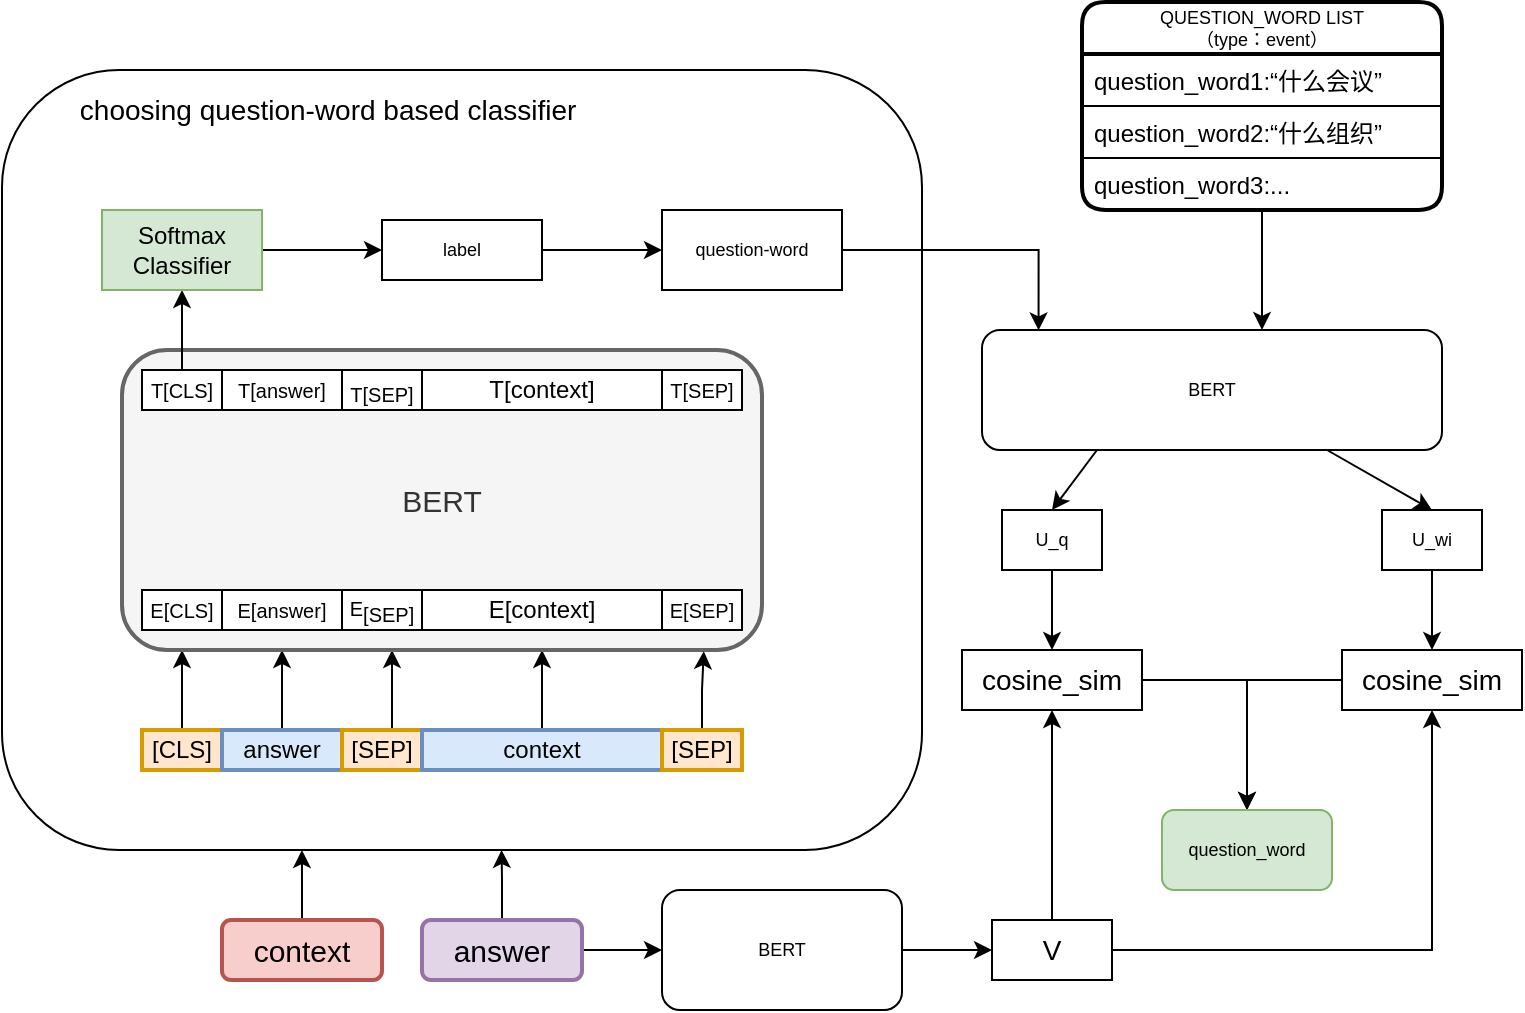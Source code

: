 <mxfile version="14.9.3" type="github">
  <diagram id="JeDrGCUuUXFOTuvssCg1" name="Page-1">
    <mxGraphModel dx="1116" dy="680" grid="1" gridSize="10" guides="1" tooltips="1" connect="1" arrows="1" fold="1" page="1" pageScale="1" pageWidth="827" pageHeight="1169" math="0" shadow="0">
      <root>
        <mxCell id="0" />
        <mxCell id="1" parent="0" />
        <mxCell id="9Ihufr4luqPIJCAnLPml-34" value="&#xa;&#xa;&lt;font style=&quot;color: rgb(0, 0, 0); font-family: helvetica; font-size: 10px; font-style: normal; font-weight: 400; letter-spacing: normal; text-align: center; text-indent: 0px; text-transform: none; word-spacing: 0px; background-color: rgb(248, 249, 250);&quot;&gt;E&lt;/font&gt;&lt;sub style=&quot;color: rgb(0, 0, 0); font-family: helvetica; font-style: normal; font-weight: 400; letter-spacing: normal; text-align: center; text-indent: 0px; text-transform: none; word-spacing: 0px; background-color: rgb(248, 249, 250);&quot;&gt;[ANS]&lt;/sub&gt;&#xa;&#xa;" style="rounded=1;whiteSpace=wrap;html=1;strokeColor=#000000;strokeWidth=1;fillColor=none;" vertex="1" parent="1">
          <mxGeometry x="50" y="130" width="460" height="390" as="geometry" />
        </mxCell>
        <mxCell id="9Ihufr4luqPIJCAnLPml-35" value="&lt;font style=&quot;font-size: 14px&quot;&gt;choosing question-word based classifier&amp;nbsp;&lt;/font&gt;" style="text;html=1;strokeColor=none;fillColor=none;align=center;verticalAlign=middle;whiteSpace=wrap;rounded=0;" vertex="1" parent="1">
          <mxGeometry x="80" y="140" width="270" height="20" as="geometry" />
        </mxCell>
        <mxCell id="9Ihufr4luqPIJCAnLPml-55" value="" style="edgeStyle=orthogonalEdgeStyle;rounded=0;orthogonalLoop=1;jettySize=auto;html=1;" edge="1" parent="1" source="9Ihufr4luqPIJCAnLPml-42" target="9Ihufr4luqPIJCAnLPml-48">
          <mxGeometry relative="1" as="geometry">
            <Array as="points">
              <mxPoint x="140" y="430" />
              <mxPoint x="140" y="430" />
            </Array>
          </mxGeometry>
        </mxCell>
        <mxCell id="9Ihufr4luqPIJCAnLPml-42" value="[CLS]" style="rounded=0;whiteSpace=wrap;html=1;strokeWidth=2;strokeColor=#d79b00;fillColor=#ffe6cc;" vertex="1" parent="1">
          <mxGeometry x="120" y="460" width="40" height="20" as="geometry" />
        </mxCell>
        <mxCell id="9Ihufr4luqPIJCAnLPml-52" value="" style="edgeStyle=orthogonalEdgeStyle;rounded=0;orthogonalLoop=1;jettySize=auto;html=1;" edge="1" parent="1" source="9Ihufr4luqPIJCAnLPml-44" target="9Ihufr4luqPIJCAnLPml-48">
          <mxGeometry relative="1" as="geometry">
            <Array as="points">
              <mxPoint x="190" y="440" />
              <mxPoint x="190" y="440" />
            </Array>
          </mxGeometry>
        </mxCell>
        <mxCell id="9Ihufr4luqPIJCAnLPml-44" value="answer" style="rounded=0;whiteSpace=wrap;html=1;strokeColor=#6c8ebf;strokeWidth=2;fillColor=#dae8fc;" vertex="1" parent="1">
          <mxGeometry x="160" y="460" width="60" height="20" as="geometry" />
        </mxCell>
        <mxCell id="9Ihufr4luqPIJCAnLPml-51" value="" style="edgeStyle=orthogonalEdgeStyle;rounded=0;orthogonalLoop=1;jettySize=auto;html=1;" edge="1" parent="1" source="9Ihufr4luqPIJCAnLPml-46" target="9Ihufr4luqPIJCAnLPml-48">
          <mxGeometry relative="1" as="geometry">
            <Array as="points">
              <mxPoint x="245" y="450" />
              <mxPoint x="245" y="450" />
            </Array>
          </mxGeometry>
        </mxCell>
        <mxCell id="9Ihufr4luqPIJCAnLPml-46" value="[SEP]" style="rounded=0;whiteSpace=wrap;html=1;strokeWidth=2;strokeColor=#d79b00;fillColor=#ffe6cc;" vertex="1" parent="1">
          <mxGeometry x="220" y="460" width="40" height="20" as="geometry" />
        </mxCell>
        <mxCell id="9Ihufr4luqPIJCAnLPml-53" value="" style="edgeStyle=orthogonalEdgeStyle;rounded=0;orthogonalLoop=1;jettySize=auto;html=1;" edge="1" parent="1" source="9Ihufr4luqPIJCAnLPml-47" target="9Ihufr4luqPIJCAnLPml-48">
          <mxGeometry relative="1" as="geometry">
            <Array as="points">
              <mxPoint x="335" y="420" />
              <mxPoint x="335" y="420" />
            </Array>
          </mxGeometry>
        </mxCell>
        <mxCell id="9Ihufr4luqPIJCAnLPml-47" value="context" style="rounded=0;whiteSpace=wrap;html=1;strokeColor=#6c8ebf;strokeWidth=2;fillColor=#dae8fc;" vertex="1" parent="1">
          <mxGeometry x="260" y="460" width="120" height="20" as="geometry" />
        </mxCell>
        <mxCell id="9Ihufr4luqPIJCAnLPml-48" value="&lt;font style=&quot;font-size: 15px&quot;&gt;BERT&lt;/font&gt;" style="rounded=1;whiteSpace=wrap;html=1;strokeColor=#666666;strokeWidth=2;fillColor=#f5f5f5;fontColor=#333333;" vertex="1" parent="1">
          <mxGeometry x="110" y="270" width="320" height="150" as="geometry" />
        </mxCell>
        <mxCell id="9Ihufr4luqPIJCAnLPml-56" value="&lt;span style=&quot;font-size: 10px&quot;&gt;E[CLS]&lt;/span&gt;" style="rounded=0;whiteSpace=wrap;html=1;strokeWidth=1;" vertex="1" parent="1">
          <mxGeometry x="120" y="390" width="40" height="20" as="geometry" />
        </mxCell>
        <mxCell id="9Ihufr4luqPIJCAnLPml-57" value="&lt;span style=&quot;font-size: 10px&quot;&gt;E[answer]&lt;/span&gt;" style="rounded=0;whiteSpace=wrap;html=1;strokeWidth=1;fontSize=9;" vertex="1" parent="1">
          <mxGeometry x="160" y="390" width="60" height="20" as="geometry" />
        </mxCell>
        <mxCell id="9Ihufr4luqPIJCAnLPml-60" value="&lt;font style=&quot;font-size: 10px&quot;&gt;&lt;font style=&quot;font-size: 10px&quot;&gt;E&lt;/font&gt;&lt;sub style=&quot;font-size: 10px&quot;&gt;[SEP]&lt;/sub&gt;&lt;/font&gt;" style="rounded=0;whiteSpace=wrap;html=1;strokeWidth=1;" vertex="1" parent="1">
          <mxGeometry x="220" y="390" width="40" height="20" as="geometry" />
        </mxCell>
        <mxCell id="9Ihufr4luqPIJCAnLPml-61" value="E[context]" style="rounded=0;whiteSpace=wrap;html=1;strokeWidth=1;" vertex="1" parent="1">
          <mxGeometry x="260" y="390" width="120" height="20" as="geometry" />
        </mxCell>
        <mxCell id="9Ihufr4luqPIJCAnLPml-68" value="" style="edgeStyle=orthogonalEdgeStyle;rounded=0;orthogonalLoop=1;jettySize=auto;html=1;fontSize=9;endSize=6;entryX=0.909;entryY=1.004;entryDx=0;entryDy=0;entryPerimeter=0;" edge="1" parent="1" source="9Ihufr4luqPIJCAnLPml-62" target="9Ihufr4luqPIJCAnLPml-48">
          <mxGeometry relative="1" as="geometry">
            <Array as="points" />
          </mxGeometry>
        </mxCell>
        <mxCell id="9Ihufr4luqPIJCAnLPml-62" value="[SEP]" style="rounded=0;whiteSpace=wrap;html=1;strokeWidth=2;strokeColor=#d79b00;fillColor=#ffe6cc;" vertex="1" parent="1">
          <mxGeometry x="380" y="460" width="40" height="20" as="geometry" />
        </mxCell>
        <mxCell id="9Ihufr4luqPIJCAnLPml-63" value="&lt;span style=&quot;font-size: 10px&quot;&gt;E[SEP]&lt;/span&gt;" style="rounded=0;whiteSpace=wrap;html=1;strokeWidth=1;" vertex="1" parent="1">
          <mxGeometry x="380" y="390" width="40" height="20" as="geometry" />
        </mxCell>
        <mxCell id="9Ihufr4luqPIJCAnLPml-76" value="" style="edgeStyle=orthogonalEdgeStyle;rounded=0;orthogonalLoop=1;jettySize=auto;html=1;fontSize=9;endSize=6;" edge="1" parent="1" source="9Ihufr4luqPIJCAnLPml-69" target="9Ihufr4luqPIJCAnLPml-75">
          <mxGeometry relative="1" as="geometry" />
        </mxCell>
        <mxCell id="9Ihufr4luqPIJCAnLPml-69" value="&lt;span style=&quot;font-size: 10px&quot;&gt;T[CLS]&lt;/span&gt;" style="rounded=0;whiteSpace=wrap;html=1;strokeWidth=1;" vertex="1" parent="1">
          <mxGeometry x="120" y="280" width="40" height="20" as="geometry" />
        </mxCell>
        <mxCell id="9Ihufr4luqPIJCAnLPml-70" value="&lt;span style=&quot;font-size: 10px&quot;&gt;T[answer]&lt;/span&gt;" style="rounded=0;whiteSpace=wrap;html=1;strokeWidth=1;fontSize=9;" vertex="1" parent="1">
          <mxGeometry x="160" y="280" width="60" height="20" as="geometry" />
        </mxCell>
        <mxCell id="9Ihufr4luqPIJCAnLPml-71" value="&lt;font style=&quot;font-size: 10px&quot;&gt;&lt;sub style=&quot;font-size: 10px&quot;&gt;T[SEP]&lt;/sub&gt;&lt;/font&gt;" style="rounded=0;whiteSpace=wrap;html=1;strokeWidth=1;" vertex="1" parent="1">
          <mxGeometry x="220" y="280" width="40" height="20" as="geometry" />
        </mxCell>
        <mxCell id="9Ihufr4luqPIJCAnLPml-72" value="T[context]" style="rounded=0;whiteSpace=wrap;html=1;strokeWidth=1;" vertex="1" parent="1">
          <mxGeometry x="260" y="280" width="120" height="20" as="geometry" />
        </mxCell>
        <mxCell id="9Ihufr4luqPIJCAnLPml-73" value="&lt;span style=&quot;font-size: 10px&quot;&gt;T[SEP]&lt;/span&gt;" style="rounded=0;whiteSpace=wrap;html=1;strokeWidth=1;" vertex="1" parent="1">
          <mxGeometry x="380" y="280" width="40" height="20" as="geometry" />
        </mxCell>
        <mxCell id="9Ihufr4luqPIJCAnLPml-80" value="" style="edgeStyle=orthogonalEdgeStyle;rounded=0;orthogonalLoop=1;jettySize=auto;html=1;fontSize=9;endSize=6;" edge="1" parent="1" source="9Ihufr4luqPIJCAnLPml-75" target="9Ihufr4luqPIJCAnLPml-79">
          <mxGeometry relative="1" as="geometry" />
        </mxCell>
        <mxCell id="9Ihufr4luqPIJCAnLPml-75" value="Softmax&lt;br&gt;Classifier" style="whiteSpace=wrap;html=1;rounded=0;strokeWidth=1;fillColor=#d5e8d4;strokeColor=#82b366;" vertex="1" parent="1">
          <mxGeometry x="100" y="200" width="80" height="40" as="geometry" />
        </mxCell>
        <mxCell id="9Ihufr4luqPIJCAnLPml-82" value="" style="edgeStyle=orthogonalEdgeStyle;rounded=0;orthogonalLoop=1;jettySize=auto;html=1;fontSize=9;endSize=6;" edge="1" parent="1" source="9Ihufr4luqPIJCAnLPml-79" target="9Ihufr4luqPIJCAnLPml-81">
          <mxGeometry relative="1" as="geometry" />
        </mxCell>
        <mxCell id="9Ihufr4luqPIJCAnLPml-79" value="label" style="rounded=0;whiteSpace=wrap;html=1;fontSize=9;strokeWidth=1;" vertex="1" parent="1">
          <mxGeometry x="240" y="205" width="80" height="30" as="geometry" />
        </mxCell>
        <mxCell id="9Ihufr4luqPIJCAnLPml-93" value="" style="edgeStyle=orthogonalEdgeStyle;rounded=0;orthogonalLoop=1;jettySize=auto;html=1;fontSize=9;endSize=6;entryX=0.123;entryY=0.003;entryDx=0;entryDy=0;entryPerimeter=0;" edge="1" parent="1" source="9Ihufr4luqPIJCAnLPml-81" target="9Ihufr4luqPIJCAnLPml-94">
          <mxGeometry relative="1" as="geometry">
            <mxPoint x="540" y="320" as="targetPoint" />
          </mxGeometry>
        </mxCell>
        <mxCell id="9Ihufr4luqPIJCAnLPml-81" value="question-word" style="whiteSpace=wrap;html=1;rounded=0;fontSize=9;strokeWidth=1;" vertex="1" parent="1">
          <mxGeometry x="380" y="200" width="90" height="40" as="geometry" />
        </mxCell>
        <mxCell id="9Ihufr4luqPIJCAnLPml-97" value="" style="edgeStyle=orthogonalEdgeStyle;rounded=0;orthogonalLoop=1;jettySize=auto;html=1;fontSize=9;endSize=6;" edge="1" parent="1" source="9Ihufr4luqPIJCAnLPml-83" target="9Ihufr4luqPIJCAnLPml-96">
          <mxGeometry relative="1" as="geometry" />
        </mxCell>
        <mxCell id="9Ihufr4luqPIJCAnLPml-115" style="edgeStyle=orthogonalEdgeStyle;rounded=0;orthogonalLoop=1;jettySize=auto;html=1;entryX=0.543;entryY=1;entryDx=0;entryDy=0;entryPerimeter=0;fontSize=9;endSize=6;" edge="1" parent="1" source="9Ihufr4luqPIJCAnLPml-83" target="9Ihufr4luqPIJCAnLPml-34">
          <mxGeometry relative="1" as="geometry" />
        </mxCell>
        <mxCell id="9Ihufr4luqPIJCAnLPml-83" value="&lt;font style=&quot;font-size: 15px&quot;&gt;answer&lt;/font&gt;" style="rounded=1;whiteSpace=wrap;html=1;strokeColor=#9673a6;strokeWidth=2;fillColor=#e1d5e7;" vertex="1" parent="1">
          <mxGeometry x="260" y="555" width="80" height="30" as="geometry" />
        </mxCell>
        <mxCell id="9Ihufr4luqPIJCAnLPml-114" style="edgeStyle=orthogonalEdgeStyle;rounded=0;orthogonalLoop=1;jettySize=auto;html=1;entryX=0.326;entryY=1;entryDx=0;entryDy=0;entryPerimeter=0;fontSize=9;endSize=6;" edge="1" parent="1" source="9Ihufr4luqPIJCAnLPml-85" target="9Ihufr4luqPIJCAnLPml-34">
          <mxGeometry relative="1" as="geometry" />
        </mxCell>
        <mxCell id="9Ihufr4luqPIJCAnLPml-85" value="&lt;font style=&quot;font-size: 15px&quot;&gt;context&lt;/font&gt;" style="rounded=1;whiteSpace=wrap;html=1;strokeColor=#b85450;strokeWidth=2;fillColor=#f8cecc;" vertex="1" parent="1">
          <mxGeometry x="160" y="555" width="80" height="30" as="geometry" />
        </mxCell>
        <mxCell id="9Ihufr4luqPIJCAnLPml-95" value="" style="edgeStyle=orthogonalEdgeStyle;rounded=0;orthogonalLoop=1;jettySize=auto;html=1;fontSize=9;endSize=6;" edge="1" parent="1" source="9Ihufr4luqPIJCAnLPml-89" target="9Ihufr4luqPIJCAnLPml-94">
          <mxGeometry relative="1" as="geometry">
            <Array as="points">
              <mxPoint x="630" y="270" />
              <mxPoint x="630" y="270" />
            </Array>
          </mxGeometry>
        </mxCell>
        <mxCell id="9Ihufr4luqPIJCAnLPml-89" value="QUESTION_WORD LIST&#xa;（type：event）" style="swimlane;fontStyle=0;childLayout=stackLayout;horizontal=1;startSize=26;horizontalStack=0;resizeParent=1;resizeParentMax=0;resizeLast=0;collapsible=1;marginBottom=0;rounded=1;fontSize=9;strokeWidth=2;" vertex="1" parent="1">
          <mxGeometry x="590" y="96" width="180" height="104" as="geometry" />
        </mxCell>
        <mxCell id="9Ihufr4luqPIJCAnLPml-90" value="question_word1:“什么会议”" style="text;fillColor=none;align=left;verticalAlign=top;spacingLeft=4;spacingRight=4;overflow=hidden;rotatable=0;points=[[0,0.5],[1,0.5]];portConstraint=eastwest;strokeColor=#000000;" vertex="1" parent="9Ihufr4luqPIJCAnLPml-89">
          <mxGeometry y="26" width="180" height="26" as="geometry" />
        </mxCell>
        <mxCell id="9Ihufr4luqPIJCAnLPml-91" value="question_word2:“什么组织”" style="text;align=left;verticalAlign=top;spacingLeft=4;spacingRight=4;overflow=hidden;rotatable=0;points=[[0,0.5],[1,0.5]];portConstraint=eastwest;strokeColor=#000000;" vertex="1" parent="9Ihufr4luqPIJCAnLPml-89">
          <mxGeometry y="52" width="180" height="26" as="geometry" />
        </mxCell>
        <mxCell id="9Ihufr4luqPIJCAnLPml-92" value="question_word3:..." style="text;fillColor=none;align=left;verticalAlign=top;spacingLeft=4;spacingRight=4;overflow=hidden;rotatable=0;points=[[0,0.5],[1,0.5]];portConstraint=eastwest;" vertex="1" parent="9Ihufr4luqPIJCAnLPml-89">
          <mxGeometry y="78" width="180" height="26" as="geometry" />
        </mxCell>
        <mxCell id="9Ihufr4luqPIJCAnLPml-94" value="BERT" style="rounded=1;whiteSpace=wrap;html=1;fontSize=9;fontStyle=0;strokeWidth=1;startSize=26;" vertex="1" parent="1">
          <mxGeometry x="540" y="260" width="230" height="60" as="geometry" />
        </mxCell>
        <mxCell id="9Ihufr4luqPIJCAnLPml-99" value="" style="edgeStyle=orthogonalEdgeStyle;rounded=0;orthogonalLoop=1;jettySize=auto;html=1;fontSize=9;endSize=6;" edge="1" parent="1" source="9Ihufr4luqPIJCAnLPml-96" target="9Ihufr4luqPIJCAnLPml-98">
          <mxGeometry relative="1" as="geometry" />
        </mxCell>
        <mxCell id="9Ihufr4luqPIJCAnLPml-96" value="BERT" style="rounded=1;whiteSpace=wrap;html=1;fontSize=9;fontStyle=0;strokeWidth=1;startSize=26;" vertex="1" parent="1">
          <mxGeometry x="380" y="540" width="120" height="60" as="geometry" />
        </mxCell>
        <mxCell id="9Ihufr4luqPIJCAnLPml-110" value="" style="edgeStyle=orthogonalEdgeStyle;rounded=0;orthogonalLoop=1;jettySize=auto;html=1;fontSize=9;endSize=6;" edge="1" parent="1" source="9Ihufr4luqPIJCAnLPml-98" target="9Ihufr4luqPIJCAnLPml-106">
          <mxGeometry relative="1" as="geometry" />
        </mxCell>
        <mxCell id="9Ihufr4luqPIJCAnLPml-111" style="edgeStyle=orthogonalEdgeStyle;rounded=0;orthogonalLoop=1;jettySize=auto;html=1;entryX=0.5;entryY=1;entryDx=0;entryDy=0;fontSize=9;endSize=6;" edge="1" parent="1" source="9Ihufr4luqPIJCAnLPml-98" target="9Ihufr4luqPIJCAnLPml-107">
          <mxGeometry relative="1" as="geometry" />
        </mxCell>
        <mxCell id="9Ihufr4luqPIJCAnLPml-98" value="&lt;font style=&quot;font-size: 14px&quot;&gt;V&lt;/font&gt;" style="whiteSpace=wrap;html=1;rounded=0;fontSize=9;fontStyle=0;strokeWidth=1;startSize=26;" vertex="1" parent="1">
          <mxGeometry x="545" y="555" width="60" height="30" as="geometry" />
        </mxCell>
        <mxCell id="9Ihufr4luqPIJCAnLPml-108" value="" style="edgeStyle=orthogonalEdgeStyle;rounded=0;orthogonalLoop=1;jettySize=auto;html=1;fontSize=9;endSize=6;" edge="1" parent="1" source="9Ihufr4luqPIJCAnLPml-100" target="9Ihufr4luqPIJCAnLPml-106">
          <mxGeometry relative="1" as="geometry" />
        </mxCell>
        <mxCell id="9Ihufr4luqPIJCAnLPml-100" value="U_q" style="rounded=0;whiteSpace=wrap;html=1;fontSize=9;strokeColor=#000000;strokeWidth=1;fillColor=none;" vertex="1" parent="1">
          <mxGeometry x="550" y="350" width="50" height="30" as="geometry" />
        </mxCell>
        <mxCell id="9Ihufr4luqPIJCAnLPml-109" value="" style="edgeStyle=orthogonalEdgeStyle;rounded=0;orthogonalLoop=1;jettySize=auto;html=1;fontSize=9;endSize=6;" edge="1" parent="1" source="9Ihufr4luqPIJCAnLPml-101" target="9Ihufr4luqPIJCAnLPml-107">
          <mxGeometry relative="1" as="geometry" />
        </mxCell>
        <mxCell id="9Ihufr4luqPIJCAnLPml-101" value="U_wi" style="rounded=0;whiteSpace=wrap;html=1;fontSize=9;strokeColor=#000000;strokeWidth=1;fillColor=none;" vertex="1" parent="1">
          <mxGeometry x="740" y="350" width="50" height="30" as="geometry" />
        </mxCell>
        <mxCell id="9Ihufr4luqPIJCAnLPml-102" value="" style="endArrow=classic;html=1;fontSize=9;endSize=6;exitX=0.25;exitY=1;exitDx=0;exitDy=0;entryX=0.5;entryY=0;entryDx=0;entryDy=0;" edge="1" parent="1" source="9Ihufr4luqPIJCAnLPml-94" target="9Ihufr4luqPIJCAnLPml-100">
          <mxGeometry width="50" height="50" relative="1" as="geometry">
            <mxPoint x="500" y="380" as="sourcePoint" />
            <mxPoint x="550" y="330" as="targetPoint" />
          </mxGeometry>
        </mxCell>
        <mxCell id="9Ihufr4luqPIJCAnLPml-105" value="" style="endArrow=classic;html=1;fontSize=9;endSize=6;exitX=0.75;exitY=1;exitDx=0;exitDy=0;entryX=0.5;entryY=0;entryDx=0;entryDy=0;" edge="1" parent="1" source="9Ihufr4luqPIJCAnLPml-94" target="9Ihufr4luqPIJCAnLPml-101">
          <mxGeometry width="50" height="50" relative="1" as="geometry">
            <mxPoint x="500" y="380" as="sourcePoint" />
            <mxPoint x="660" y="350" as="targetPoint" />
          </mxGeometry>
        </mxCell>
        <mxCell id="9Ihufr4luqPIJCAnLPml-116" style="edgeStyle=orthogonalEdgeStyle;rounded=0;orthogonalLoop=1;jettySize=auto;html=1;entryX=0.5;entryY=0;entryDx=0;entryDy=0;fontSize=9;endSize=6;" edge="1" parent="1" source="9Ihufr4luqPIJCAnLPml-106" target="9Ihufr4luqPIJCAnLPml-112">
          <mxGeometry relative="1" as="geometry" />
        </mxCell>
        <mxCell id="9Ihufr4luqPIJCAnLPml-106" value="&lt;font style=&quot;font-size: 14px&quot;&gt;cosine_sim&lt;/font&gt;" style="rounded=0;whiteSpace=wrap;html=1;fontSize=9;strokeColor=#000000;strokeWidth=1;fillColor=none;" vertex="1" parent="1">
          <mxGeometry x="530" y="420" width="90" height="30" as="geometry" />
        </mxCell>
        <mxCell id="9Ihufr4luqPIJCAnLPml-117" style="edgeStyle=orthogonalEdgeStyle;rounded=0;orthogonalLoop=1;jettySize=auto;html=1;entryX=0.5;entryY=0;entryDx=0;entryDy=0;fontSize=9;endSize=6;" edge="1" parent="1" source="9Ihufr4luqPIJCAnLPml-107" target="9Ihufr4luqPIJCAnLPml-112">
          <mxGeometry relative="1" as="geometry" />
        </mxCell>
        <mxCell id="9Ihufr4luqPIJCAnLPml-107" value="&lt;font style=&quot;font-size: 14px&quot;&gt;cosine_sim&lt;/font&gt;" style="rounded=0;whiteSpace=wrap;html=1;fontSize=9;strokeColor=#000000;strokeWidth=1;fillColor=none;" vertex="1" parent="1">
          <mxGeometry x="720" y="420" width="90" height="30" as="geometry" />
        </mxCell>
        <mxCell id="9Ihufr4luqPIJCAnLPml-112" value="question_word" style="rounded=1;whiteSpace=wrap;html=1;fontSize=9;strokeColor=#82b366;strokeWidth=1;fillColor=#d5e8d4;" vertex="1" parent="1">
          <mxGeometry x="630" y="500" width="85" height="40" as="geometry" />
        </mxCell>
      </root>
    </mxGraphModel>
  </diagram>
</mxfile>
